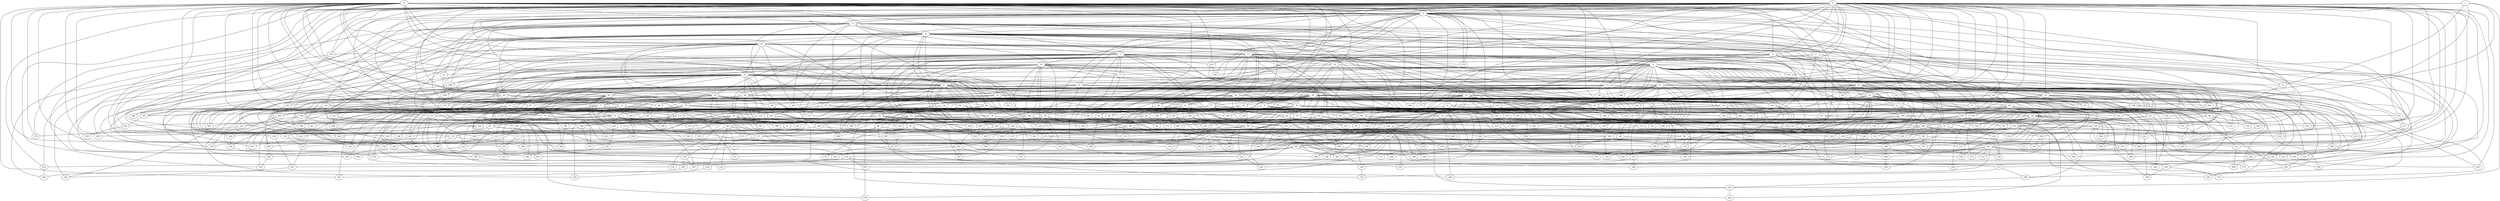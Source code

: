 strict graph "barabasi_albert_graph(400,3)" {
0;
1;
2;
3;
4;
5;
6;
7;
8;
9;
10;
11;
12;
13;
14;
15;
16;
17;
18;
19;
20;
21;
22;
23;
24;
25;
26;
27;
28;
29;
30;
31;
32;
33;
34;
35;
36;
37;
38;
39;
40;
41;
42;
43;
44;
45;
46;
47;
48;
49;
50;
51;
52;
53;
54;
55;
56;
57;
58;
59;
60;
61;
62;
63;
64;
65;
66;
67;
68;
69;
70;
71;
72;
73;
74;
75;
76;
77;
78;
79;
80;
81;
82;
83;
84;
85;
86;
87;
88;
89;
90;
91;
92;
93;
94;
95;
96;
97;
98;
99;
100;
101;
102;
103;
104;
105;
106;
107;
108;
109;
110;
111;
112;
113;
114;
115;
116;
117;
118;
119;
120;
121;
122;
123;
124;
125;
126;
127;
128;
129;
130;
131;
132;
133;
134;
135;
136;
137;
138;
139;
140;
141;
142;
143;
144;
145;
146;
147;
148;
149;
150;
151;
152;
153;
154;
155;
156;
157;
158;
159;
160;
161;
162;
163;
164;
165;
166;
167;
168;
169;
170;
171;
172;
173;
174;
175;
176;
177;
178;
179;
180;
181;
182;
183;
184;
185;
186;
187;
188;
189;
190;
191;
192;
193;
194;
195;
196;
197;
198;
199;
200;
201;
202;
203;
204;
205;
206;
207;
208;
209;
210;
211;
212;
213;
214;
215;
216;
217;
218;
219;
220;
221;
222;
223;
224;
225;
226;
227;
228;
229;
230;
231;
232;
233;
234;
235;
236;
237;
238;
239;
240;
241;
242;
243;
244;
245;
246;
247;
248;
249;
250;
251;
252;
253;
254;
255;
256;
257;
258;
259;
260;
261;
262;
263;
264;
265;
266;
267;
268;
269;
270;
271;
272;
273;
274;
275;
276;
277;
278;
279;
280;
281;
282;
283;
284;
285;
286;
287;
288;
289;
290;
291;
292;
293;
294;
295;
296;
297;
298;
299;
300;
301;
302;
303;
304;
305;
306;
307;
308;
309;
310;
311;
312;
313;
314;
315;
316;
317;
318;
319;
320;
321;
322;
323;
324;
325;
326;
327;
328;
329;
330;
331;
332;
333;
334;
335;
336;
337;
338;
339;
340;
341;
342;
343;
344;
345;
346;
347;
348;
349;
350;
351;
352;
353;
354;
355;
356;
357;
358;
359;
360;
361;
362;
363;
364;
365;
366;
367;
368;
369;
370;
371;
372;
373;
374;
375;
376;
377;
378;
379;
380;
381;
382;
383;
384;
385;
386;
387;
388;
389;
390;
391;
392;
393;
394;
395;
396;
397;
398;
399;
0 -- 384  [is_available=True, prob="0.576228168942"];
0 -- 129  [is_available=True, prob="0.614762823074"];
0 -- 3  [is_available=True, prob="1.0"];
0 -- 4  [is_available=True, prob="0.718012883688"];
0 -- 5  [is_available=True, prob="0.725702744236"];
0 -- 6  [is_available=True, prob="0.904438444992"];
0 -- 7  [is_available=True, prob="0.635763539893"];
0 -- 8  [is_available=True, prob="0.0629928381327"];
0 -- 10  [is_available=True, prob="1.0"];
0 -- 279  [is_available=True, prob="0.530615639788"];
0 -- 14  [is_available=True, prob="0.654931375517"];
0 -- 173  [is_available=True, prob="0.819695652996"];
0 -- 18  [is_available=True, prob="0.467040294141"];
0 -- 147  [is_available=True, prob="1.0"];
0 -- 20  [is_available=True, prob="1.0"];
0 -- 21  [is_available=True, prob="0.811321623969"];
0 -- 278  [is_available=True, prob="0.487129993269"];
0 -- 151  [is_available=True, prob="0.426137225817"];
0 -- 29  [is_available=True, prob="0.465909214116"];
0 -- 32  [is_available=True, prob="0.492912919362"];
0 -- 161  [is_available=True, prob="0.441022332929"];
0 -- 390  [is_available=True, prob="1.0"];
0 -- 44  [is_available=True, prob="1.0"];
0 -- 45  [is_available=True, prob="0.089757742712"];
0 -- 177  [is_available=True, prob="0.807441595548"];
0 -- 306  [is_available=True, prob="0.877375786211"];
0 -- 179  [is_available=True, prob="0.679987476178"];
0 -- 59  [is_available=True, prob="0.994692571277"];
0 -- 61  [is_available=True, prob="0.132409480847"];
0 -- 192  [is_available=True, prob="0.134250016404"];
0 -- 67  [is_available=True, prob="1.0"];
0 -- 74  [is_available=True, prob="0.535062182261"];
0 -- 75  [is_available=True, prob="1.0"];
0 -- 77  [is_available=True, prob="1.0"];
0 -- 270  [is_available=True, prob="1.0"];
0 -- 203  [is_available=True, prob="1.0"];
0 -- 395  [is_available=True, prob="0.975676111957"];
0 -- 222  [is_available=True, prob="0.138135248456"];
0 -- 99  [is_available=True, prob="1.0"];
0 -- 102  [is_available=True, prob="0.266713933288"];
0 -- 363  [is_available=True, prob="0.0619287484939"];
0 -- 237  [is_available=True, prob="0.579582797932"];
0 -- 382  [is_available=True, prob="0.246940517765"];
0 -- 246  [is_available=True, prob="0.294855283158"];
0 -- 126  [is_available=True, prob="0.746647724567"];
1 -- 3  [is_available=True, prob="0.199957849678"];
1 -- 71  [is_available=True, prob="0.0764096510756"];
1 -- 73  [is_available=True, prob="0.412812047691"];
1 -- 172  [is_available=True, prob="0.804549914065"];
1 -- 108  [is_available=True, prob="0.802203780364"];
1 -- 259  [is_available=True, prob="0.0914052506613"];
2 -- 3  [is_available=True, prob="1.0"];
2 -- 4  [is_available=True, prob="0.361863674959"];
2 -- 5  [is_available=True, prob="0.287689694764"];
2 -- 6  [is_available=True, prob="0.662640204687"];
2 -- 8  [is_available=True, prob="0.216144916279"];
2 -- 9  [is_available=True, prob="0.17404050559"];
2 -- 10  [is_available=True, prob="0.237042738293"];
2 -- 279  [is_available=True, prob="0.993394040373"];
2 -- 12  [is_available=True, prob="0.468192904754"];
2 -- 15  [is_available=True, prob="0.387693119394"];
2 -- 274  [is_available=True, prob="0.142345092708"];
2 -- 22  [is_available=True, prob="0.738702498528"];
2 -- 23  [is_available=True, prob="1.0"];
2 -- 152  [is_available=True, prob="0.586980737053"];
2 -- 286  [is_available=True, prob="0.0413731628611"];
2 -- 31  [is_available=True, prob="1.0"];
2 -- 133  [is_available=True, prob="0.3700229747"];
2 -- 33  [is_available=True, prob="0.481011457675"];
2 -- 165  [is_available=True, prob="1.0"];
2 -- 294  [is_available=True, prob="0.831106652033"];
2 -- 167  [is_available=True, prob="0.27025735512"];
2 -- 297  [is_available=True, prob="0.11137467848"];
2 -- 199  [is_available=True, prob="1.0"];
2 -- 44  [is_available=True, prob="0.633629860005"];
2 -- 136  [is_available=True, prob="1.0"];
2 -- 51  [is_available=True, prob="0.909389385536"];
2 -- 55  [is_available=True, prob="0.313084072554"];
2 -- 58  [is_available=True, prob="0.624492660399"];
2 -- 316  [is_available=True, prob="1.0"];
2 -- 318  [is_available=True, prob="0.855525236427"];
2 -- 63  [is_available=True, prob="0.248892629222"];
2 -- 64  [is_available=True, prob="0.749447613749"];
2 -- 193  [is_available=True, prob="1.0"];
2 -- 67  [is_available=True, prob="1.0"];
2 -- 324  [is_available=True, prob="0.855016362938"];
2 -- 71  [is_available=True, prob="0.761416416392"];
2 -- 202  [is_available=True, prob="1.0"];
2 -- 337  [is_available=True, prob="1.0"];
2 -- 87  [is_available=True, prob="0.325800839256"];
2 -- 219  [is_available=True, prob="0.136087359153"];
2 -- 93  [is_available=True, prob="1.0"];
2 -- 222  [is_available=True, prob="0.854440799313"];
2 -- 229  [is_available=True, prob="1.0"];
2 -- 358  [is_available=True, prob="1.0"];
2 -- 360  [is_available=True, prob="0.124174367216"];
2 -- 368  [is_available=True, prob="0.349419758033"];
2 -- 118  [is_available=True, prob="0.333864134416"];
2 -- 376  [is_available=True, prob="0.211151779115"];
2 -- 191  [is_available=True, prob="0.465447103686"];
2 -- 252  [is_available=True, prob="1.0"];
2 -- 383  [is_available=True, prob="0.185889257246"];
3 -- 131  [is_available=True, prob="0.275988365135"];
3 -- 4  [is_available=True, prob="0.523937609639"];
3 -- 5  [is_available=True, prob="0.521536871883"];
3 -- 7  [is_available=True, prob="0.689524529229"];
3 -- 9  [is_available=True, prob="0.387547746651"];
3 -- 11  [is_available=True, prob="1.0"];
3 -- 13  [is_available=True, prob="1.0"];
3 -- 270  [is_available=True, prob="0.643090928248"];
3 -- 273  [is_available=True, prob="0.801738930433"];
3 -- 23  [is_available=True, prob="0.0495783862904"];
3 -- 152  [is_available=True, prob="1.0"];
3 -- 27  [is_available=True, prob="0.158980613851"];
3 -- 32  [is_available=True, prob="0.207240037033"];
3 -- 283  [is_available=True, prob="0.487343137978"];
3 -- 173  [is_available=True, prob="0.884974770061"];
3 -- 393  [is_available=True, prob="0.583799737606"];
3 -- 62  [is_available=True, prob="1.0"];
3 -- 64  [is_available=True, prob="0.234293808843"];
3 -- 321  [is_available=True, prob="0.236735636369"];
3 -- 139  [is_available=True, prob="1.0"];
3 -- 74  [is_available=True, prob="0.74663775262"];
3 -- 398  [is_available=True, prob="0.45916298175"];
3 -- 221  [is_available=True, prob="0.140732326051"];
3 -- 354  [is_available=True, prob="1.0"];
3 -- 253  [is_available=True, prob="1.0"];
4 -- 388  [is_available=True, prob="1.0"];
4 -- 6  [is_available=True, prob="0.566177341478"];
4 -- 7  [is_available=True, prob="0.579010949596"];
4 -- 8  [is_available=True, prob="0.724722078613"];
4 -- 265  [is_available=True, prob="0.0219387434884"];
4 -- 130  [is_available=True, prob="0.583786250676"];
4 -- 16  [is_available=True, prob="0.368082031196"];
4 -- 19  [is_available=True, prob="0.664794866967"];
4 -- 24  [is_available=True, prob="0.447652834206"];
4 -- 51  [is_available=True, prob="0.0186428759015"];
4 -- 184  [is_available=True, prob="0.189769802603"];
4 -- 59  [is_available=True, prob="1.0"];
4 -- 325  [is_available=True, prob="1.0"];
4 -- 206  [is_available=True, prob="0.523582398952"];
4 -- 56  [is_available=True, prob="1.0"];
4 -- 350  [is_available=True, prob="0.863128861727"];
4 -- 96  [is_available=True, prob="0.9270926892"];
4 -- 105  [is_available=True, prob="1.0"];
4 -- 109  [is_available=True, prob="0.750699618758"];
4 -- 367  [is_available=True, prob="0.923892142815"];
4 -- 375  [is_available=True, prob="0.696917565375"];
4 -- 120  [is_available=True, prob="1.0"];
4 -- 255  [is_available=True, prob="0.879813875966"];
5 -- 384  [is_available=True, prob="0.507512172365"];
5 -- 357  [is_available=True, prob="0.933219604843"];
5 -- 230  [is_available=True, prob="0.616706239669"];
5 -- 72  [is_available=True, prob="0.791792073268"];
5 -- 41  [is_available=True, prob="1.0"];
5 -- 299  [is_available=True, prob="1.0"];
5 -- 13  [is_available=True, prob="1.0"];
5 -- 150  [is_available=True, prob="0.400683476724"];
5 -- 297  [is_available=True, prob="1.0"];
5 -- 26  [is_available=True, prob="0.286586872141"];
5 -- 122  [is_available=True, prob="0.186544578714"];
5 -- 319  [is_available=True, prob="0.173350783245"];
6 -- 232  [is_available=True, prob="0.200729951892"];
6 -- 12  [is_available=True, prob="0.423295592029"];
6 -- 13  [is_available=True, prob="1.0"];
6 -- 313  [is_available=True, prob="0.203246766898"];
7 -- 130  [is_available=True, prob="0.792196907052"];
7 -- 389  [is_available=True, prob="0.511809593871"];
7 -- 137  [is_available=True, prob="0.685581464382"];
7 -- 14  [is_available=True, prob="1.0"];
7 -- 17  [is_available=True, prob="1.0"];
7 -- 18  [is_available=True, prob="0.33031918441"];
7 -- 22  [is_available=True, prob="1.0"];
7 -- 260  [is_available=True, prob="0.279411693782"];
7 -- 28  [is_available=True, prob="0.867082999142"];
7 -- 157  [is_available=True, prob="1.0"];
7 -- 165  [is_available=True, prob="0.180106438931"];
7 -- 39  [is_available=True, prob="0.0560260544449"];
7 -- 178  [is_available=True, prob="0.00439621388403"];
7 -- 50  [is_available=True, prob="0.10625915248"];
7 -- 181  [is_available=True, prob="0.635124161894"];
7 -- 187  [is_available=True, prob="1.0"];
7 -- 193  [is_available=True, prob="1.0"];
7 -- 337  [is_available=True, prob="0.0993331458448"];
7 -- 212  [is_available=True, prob="0.61885138241"];
7 -- 215  [is_available=True, prob="0.172413783914"];
7 -- 222  [is_available=True, prob="0.0413665090791"];
7 -- 243  [is_available=True, prob="1.0"];
7 -- 340  [is_available=True, prob="0.633173378212"];
8 -- 9  [is_available=True, prob="0.590529029413"];
8 -- 10  [is_available=True, prob="1.0"];
8 -- 11  [is_available=True, prob="1.0"];
8 -- 386  [is_available=True, prob="0.105645326179"];
8 -- 15  [is_available=True, prob="1.0"];
8 -- 145  [is_available=True, prob="1.0"];
8 -- 25  [is_available=True, prob="1.0"];
8 -- 33  [is_available=True, prob="0.498544324077"];
8 -- 38  [is_available=True, prob="0.584619620859"];
8 -- 170  [is_available=True, prob="0.497686119141"];
8 -- 45  [is_available=True, prob="0.484762648258"];
8 -- 46  [is_available=True, prob="1.0"];
8 -- 309  [is_available=True, prob="0.67293901644"];
8 -- 182  [is_available=True, prob="0.634654457184"];
8 -- 63  [is_available=True, prob="1.0"];
8 -- 395  [is_available=True, prob="0.113509838185"];
8 -- 73  [is_available=True, prob="0.205079795311"];
8 -- 78  [is_available=True, prob="0.93790796244"];
8 -- 208  [is_available=True, prob="0.308875557418"];
8 -- 350  [is_available=True, prob="1.0"];
8 -- 226  [is_available=True, prob="1.0"];
8 -- 104  [is_available=True, prob="0.618515528818"];
8 -- 234  [is_available=True, prob="0.0330091423109"];
8 -- 110  [is_available=True, prob="0.0793596843344"];
8 -- 116  [is_available=True, prob="0.640191929617"];
8 -- 373  [is_available=True, prob="0.829377225235"];
8 -- 191  [is_available=True, prob="0.0748841018143"];
8 -- 126  [is_available=True, prob="0.79583615767"];
9 -- 12  [is_available=True, prob="0.57942312339"];
9 -- 141  [is_available=True, prob="0.711972996522"];
9 -- 15  [is_available=True, prob="0.812912687555"];
9 -- 16  [is_available=True, prob="0.10768574027"];
9 -- 19  [is_available=True, prob="1.0"];
9 -- 269  [is_available=True, prob="0.121511667887"];
9 -- 25  [is_available=True, prob="0.807051921745"];
9 -- 26  [is_available=True, prob="0.0160393504573"];
9 -- 156  [is_available=True, prob="1.0"];
9 -- 161  [is_available=True, prob="0.606671151255"];
9 -- 34  [is_available=True, prob="0.607604823657"];
9 -- 35  [is_available=True, prob="1.0"];
9 -- 38  [is_available=True, prob="1.0"];
9 -- 169  [is_available=True, prob="0.660694241179"];
9 -- 48  [is_available=True, prob="1.0"];
9 -- 49  [is_available=True, prob="0.977358961358"];
9 -- 193  [is_available=True, prob="0.604082941614"];
9 -- 323  [is_available=True, prob="0.75528931258"];
9 -- 197  [is_available=True, prob="1.0"];
9 -- 200  [is_available=True, prob="0.294265284953"];
9 -- 331  [is_available=True, prob="0.901830956094"];
9 -- 77  [is_available=True, prob="0.483760971993"];
9 -- 205  [is_available=True, prob="0.906875331782"];
9 -- 284  [is_available=True, prob="0.50543817743"];
9 -- 220  [is_available=True, prob="0.728995497576"];
9 -- 93  [is_available=True, prob="0.913253782189"];
9 -- 100  [is_available=True, prob="0.885307213208"];
9 -- 235  [is_available=True, prob="0.069172270064"];
9 -- 111  [is_available=True, prob="0.423083265719"];
9 -- 240  [is_available=True, prob="0.590233052376"];
9 -- 242  [is_available=True, prob="0.886033513926"];
9 -- 115  [is_available=True, prob="0.948313218614"];
9 -- 247  [is_available=True, prob="0.271777277467"];
9 -- 264  [is_available=True, prob="0.854613484496"];
9 -- 383  [is_available=True, prob="0.414421630613"];
10 -- 195  [is_available=True, prob="0.812645433803"];
10 -- 388  [is_available=True, prob="1.0"];
10 -- 310  [is_available=True, prob="0.79118939506"];
10 -- 166  [is_available=True, prob="0.606641402499"];
10 -- 178  [is_available=True, prob="0.23539808108"];
10 -- 11  [is_available=True, prob="0.904640246437"];
10 -- 50  [is_available=True, prob="0.183642861705"];
10 -- 46  [is_available=True, prob="0.266303252742"];
10 -- 79  [is_available=True, prob="1.0"];
10 -- 18  [is_available=True, prob="1.0"];
10 -- 19  [is_available=True, prob="0.0156078173753"];
10 -- 53  [is_available=True, prob="0.945318440125"];
10 -- 118  [is_available=True, prob="0.644672029786"];
10 -- 152  [is_available=True, prob="1.0"];
10 -- 367  [is_available=True, prob="0.0802387480539"];
11 -- 140  [is_available=True, prob="0.773415915594"];
11 -- 397  [is_available=True, prob="1.0"];
11 -- 270  [is_available=True, prob="1.0"];
11 -- 149  [is_available=True, prob="1.0"];
11 -- 27  [is_available=True, prob="0.988576216508"];
11 -- 160  [is_available=True, prob="0.0219575117404"];
11 -- 296  [is_available=True, prob="0.469293860068"];
11 -- 42  [is_available=True, prob="1.0"];
11 -- 47  [is_available=True, prob="0.507567002328"];
11 -- 48  [is_available=True, prob="0.164879423314"];
11 -- 177  [is_available=True, prob="0.527723559944"];
11 -- 182  [is_available=True, prob="0.0227895145504"];
11 -- 57  [is_available=True, prob="0.837333560551"];
11 -- 196  [is_available=True, prob="0.186931180783"];
11 -- 70  [is_available=True, prob="0.705559926428"];
11 -- 206  [is_available=True, prob="0.415906711419"];
11 -- 208  [is_available=True, prob="0.851513485255"];
11 -- 84  [is_available=True, prob="0.469810335815"];
11 -- 14  [is_available=True, prob="0.779745591224"];
11 -- 107  [is_available=True, prob="0.78869343693"];
12 -- 65  [is_available=True, prob="0.195799149442"];
12 -- 163  [is_available=True, prob="0.124190048882"];
12 -- 167  [is_available=True, prob="0.711356570966"];
12 -- 42  [is_available=True, prob="0.191080592727"];
12 -- 108  [is_available=True, prob="0.882772315241"];
12 -- 66  [is_available=True, prob="1.0"];
12 -- 120  [is_available=True, prob="0.16631351558"];
12 -- 236  [is_available=True, prob="0.341546206082"];
12 -- 342  [is_available=True, prob="0.479967040409"];
12 -- 41  [is_available=True, prob="1.0"];
12 -- 56  [is_available=True, prob="1.0"];
12 -- 153  [is_available=True, prob="0.21182693704"];
12 -- 28  [is_available=True, prob="0.714729077905"];
12 -- 29  [is_available=True, prob="0.195682874822"];
13 -- 32  [is_available=True, prob="0.559584577662"];
13 -- 194  [is_available=True, prob="0.208077188762"];
13 -- 39  [is_available=True, prob="0.0496967339498"];
13 -- 264  [is_available=True, prob="0.698283866445"];
13 -- 391  [is_available=True, prob="0.385312161418"];
13 -- 140  [is_available=True, prob="0.571088421172"];
13 -- 269  [is_available=True, prob="0.141921273428"];
13 -- 110  [is_available=True, prob="0.912286691731"];
13 -- 272  [is_available=True, prob="0.662866422414"];
13 -- 17  [is_available=True, prob="1.0"];
13 -- 371  [is_available=True, prob="0.649436607053"];
13 -- 20  [is_available=True, prob="0.492228984787"];
13 -- 86  [is_available=True, prob="0.104050333582"];
13 -- 23  [is_available=True, prob="0.319138872699"];
13 -- 52  [is_available=True, prob="0.458320619341"];
13 -- 281  [is_available=True, prob="0.479982695473"];
13 -- 349  [is_available=True, prob="0.249993108163"];
14 -- 37  [is_available=True, prob="0.464684380856"];
14 -- 136  [is_available=True, prob="1.0"];
14 -- 16  [is_available=True, prob="1.0"];
14 -- 17  [is_available=True, prob="1.0"];
14 -- 135  [is_available=True, prob="0.742726754788"];
14 -- 30  [is_available=True, prob="1.0"];
15 -- 256  [is_available=True, prob="1.0"];
15 -- 384  [is_available=True, prob="0.342912344988"];
15 -- 396  [is_available=True, prob="0.554806628573"];
15 -- 130  [is_available=True, prob="0.946114854668"];
15 -- 22  [is_available=True, prob="1.0"];
15 -- 34  [is_available=True, prob="0.160030764822"];
15 -- 167  [is_available=True, prob="0.582520879697"];
15 -- 40  [is_available=True, prob="0.491219112082"];
15 -- 41  [is_available=True, prob="0.145870139711"];
15 -- 43  [is_available=True, prob="1.0"];
15 -- 176  [is_available=True, prob="0.256364017256"];
15 -- 54  [is_available=True, prob="1.0"];
15 -- 66  [is_available=True, prob="1.0"];
15 -- 73  [is_available=True, prob="1.0"];
15 -- 89  [is_available=True, prob="0.941766719135"];
15 -- 90  [is_available=True, prob="0.126120214392"];
15 -- 102  [is_available=True, prob="0.652535554572"];
15 -- 361  [is_available=True, prob="0.811847971671"];
15 -- 106  [is_available=True, prob="0.504018416323"];
15 -- 251  [is_available=True, prob="1.0"];
15 -- 252  [is_available=True, prob="0.0104739833888"];
16 -- 390  [is_available=True, prob="0.608682917078"];
16 -- 267  [is_available=True, prob="0.0910830746719"];
16 -- 24  [is_available=True, prob="0.512775350452"];
16 -- 154  [is_available=True, prob="0.0723041914971"];
16 -- 284  [is_available=True, prob="0.186026128033"];
16 -- 29  [is_available=True, prob="0.600318769469"];
16 -- 163  [is_available=True, prob="0.613154465062"];
16 -- 293  [is_available=True, prob="0.766471249443"];
16 -- 40  [is_available=True, prob="0.329639814275"];
16 -- 173  [is_available=True, prob="1.0"];
16 -- 311  [is_available=True, prob="0.0846295075785"];
16 -- 60  [is_available=True, prob="0.440704334535"];
16 -- 320  [is_available=True, prob="0.620497736769"];
16 -- 198  [is_available=True, prob="0.0275258699004"];
16 -- 333  [is_available=True, prob="0.161469563529"];
16 -- 80  [is_available=True, prob="1.0"];
16 -- 88  [is_available=True, prob="0.407073041454"];
16 -- 345  [is_available=True, prob="0.839099420768"];
16 -- 218  [is_available=True, prob="0.203508489949"];
16 -- 221  [is_available=True, prob="0.883941123093"];
16 -- 360  [is_available=True, prob="0.59043170398"];
16 -- 233  [is_available=True, prob="0.871670596555"];
16 -- 122  [is_available=True, prob="0.892326918418"];
16 -- 123  [is_available=True, prob="0.161001043459"];
16 -- 382  [is_available=True, prob="1.0"];
17 -- 230  [is_available=True, prob="0.08918160256"];
17 -- 295  [is_available=True, prob="0.930606401841"];
17 -- 21  [is_available=True, prob="0.267365653991"];
18 -- 261  [is_available=True, prob="0.355775734058"];
18 -- 35  [is_available=True, prob="0.436128383866"];
18 -- 68  [is_available=True, prob="0.180837566556"];
18 -- 133  [is_available=True, prob="0.447060582363"];
18 -- 103  [is_available=True, prob="0.0497478254141"];
18 -- 46  [is_available=True, prob="0.596664589242"];
18 -- 47  [is_available=True, prob="1.0"];
18 -- 216  [is_available=True, prob="0.0216449902916"];
18 -- 83  [is_available=True, prob="1.0"];
18 -- 334  [is_available=True, prob="0.749476435665"];
18 -- 171  [is_available=True, prob="0.63986818078"];
18 -- 280  [is_available=True, prob="0.880545146366"];
18 -- 56  [is_available=True, prob="0.540404259407"];
18 -- 89  [is_available=True, prob="0.701058156888"];
18 -- 267  [is_available=True, prob="0.348087620252"];
18 -- 231  [is_available=True, prob="1.0"];
19 -- 263  [is_available=True, prob="0.597031466846"];
19 -- 145  [is_available=True, prob="0.0215242801775"];
19 -- 20  [is_available=True, prob="1.0"];
19 -- 21  [is_available=True, prob="0.674469098822"];
19 -- 132  [is_available=True, prob="0.0584994787908"];
19 -- 27  [is_available=True, prob="0.34261162637"];
19 -- 28  [is_available=True, prob="0.685994188586"];
19 -- 157  [is_available=True, prob="0.223220388416"];
19 -- 293  [is_available=True, prob="0.842145838165"];
19 -- 43  [is_available=True, prob="1.0"];
19 -- 44  [is_available=True, prob="0.468107285973"];
19 -- 301  [is_available=True, prob="0.425905389461"];
19 -- 364  [is_available=True, prob="0.346998617766"];
19 -- 324  [is_available=True, prob="1.0"];
19 -- 71  [is_available=True, prob="1.0"];
19 -- 76  [is_available=True, prob="0.68786205324"];
19 -- 206  [is_available=True, prob="0.571213296307"];
19 -- 87  [is_available=True, prob="0.497278298075"];
19 -- 355  [is_available=True, prob="0.689597356173"];
19 -- 391  [is_available=True, prob="0.985628304005"];
19 -- 103  [is_available=True, prob="1.0"];
19 -- 236  [is_available=True, prob="0.231223589644"];
19 -- 239  [is_available=True, prob="0.657549018977"];
19 -- 241  [is_available=True, prob="0.146381826172"];
19 -- 277  [is_available=True, prob="0.373964931299"];
20 -- 33  [is_available=True, prob="0.315482645536"];
20 -- 205  [is_available=True, prob="1.0"];
20 -- 75  [is_available=True, prob="1.0"];
20 -- 125  [is_available=True, prob="0.955117545042"];
20 -- 141  [is_available=True, prob="0.0295789318686"];
20 -- 392  [is_available=True, prob="0.91550879203"];
20 -- 82  [is_available=True, prob="0.79017605247"];
20 -- 55  [is_available=True, prob="0.867384396247"];
20 -- 155  [is_available=True, prob="1.0"];
20 -- 156  [is_available=True, prob="0.82997710966"];
20 -- 93  [is_available=True, prob="0.737815754828"];
20 -- 127  [is_available=True, prob="0.0385394262213"];
21 -- 133  [is_available=True, prob="0.143993582686"];
21 -- 263  [is_available=True, prob="0.60507857971"];
21 -- 139  [is_available=True, prob="1.0"];
21 -- 272  [is_available=True, prob="0.295104609486"];
21 -- 25  [is_available=True, prob="0.181751370322"];
21 -- 26  [is_available=True, prob="0.213606363037"];
21 -- 30  [is_available=True, prob="0.50772537713"];
21 -- 287  [is_available=True, prob="0.913774621263"];
21 -- 34  [is_available=True, prob="0.69153144103"];
21 -- 36  [is_available=True, prob="1.0"];
21 -- 37  [is_available=True, prob="0.308954419551"];
21 -- 38  [is_available=True, prob="0.297568985603"];
21 -- 301  [is_available=True, prob="0.683914081744"];
21 -- 302  [is_available=True, prob="1.0"];
21 -- 303  [is_available=True, prob="1.0"];
21 -- 290  [is_available=True, prob="1.0"];
21 -- 185  [is_available=True, prob="0.783108277694"];
21 -- 186  [is_available=True, prob="0.232767203091"];
21 -- 60  [is_available=True, prob="1.0"];
21 -- 63  [is_available=True, prob="1.0"];
21 -- 64  [is_available=True, prob="0.0921967234438"];
21 -- 326  [is_available=True, prob="0.908201116112"];
21 -- 332  [is_available=True, prob="0.99666183173"];
21 -- 77  [is_available=True, prob="0.358052239848"];
21 -- 208  [is_available=True, prob="0.252498143209"];
21 -- 209  [is_available=True, prob="0.671453722368"];
21 -- 82  [is_available=True, prob="1.0"];
21 -- 343  [is_available=True, prob="0.245108698497"];
21 -- 359  [is_available=True, prob="0.576730971177"];
21 -- 361  [is_available=True, prob="0.837788036716"];
21 -- 365  [is_available=True, prob="0.15984851336"];
21 -- 251  [is_available=True, prob="0.904829074287"];
22 -- 298  [is_available=True, prob="0.0518656439656"];
22 -- 108  [is_available=True, prob="0.529030895619"];
22 -- 147  [is_available=True, prob="0.00516435166707"];
22 -- 303  [is_available=True, prob="0.57257928373"];
22 -- 61  [is_available=True, prob="0.665797275888"];
22 -- 158  [is_available=True, prob="1.0"];
23 -- 225  [is_available=True, prob="0.641991430318"];
23 -- 101  [is_available=True, prob="0.46297707552"];
23 -- 327  [is_available=True, prob="0.0224645145087"];
23 -- 297  [is_available=True, prob="0.116284576403"];
23 -- 258  [is_available=True, prob="0.939086586316"];
23 -- 81  [is_available=True, prob="0.153126144227"];
23 -- 244  [is_available=True, prob="0.70749320316"];
23 -- 373  [is_available=True, prob="0.290406931575"];
23 -- 24  [is_available=True, prob="0.944131665871"];
23 -- 121  [is_available=True, prob="1.0"];
23 -- 90  [is_available=True, prob="1.0"];
23 -- 92  [is_available=True, prob="0.161244619898"];
23 -- 94  [is_available=True, prob="1.0"];
23 -- 31  [is_available=True, prob="1.0"];
24 -- 137  [is_available=True, prob="1.0"];
24 -- 83  [is_available=True, prob="1.0"];
24 -- 381  [is_available=True, prob="0.792585436992"];
25 -- 258  [is_available=True, prob="1.0"];
25 -- 389  [is_available=True, prob="0.401181222572"];
25 -- 295  [is_available=True, prob="0.820683004269"];
25 -- 394  [is_available=True, prob="0.923648391888"];
25 -- 391  [is_available=True, prob="1.0"];
25 -- 302  [is_available=True, prob="0.417094668543"];
25 -- 112  [is_available=True, prob="0.0423190187495"];
25 -- 59  [is_available=True, prob="0.243942873858"];
25 -- 30  [is_available=True, prob="0.047163999039"];
26 -- 204  [is_available=True, prob="1.0"];
26 -- 179  [is_available=True, prob="0.37031137338"];
26 -- 377  [is_available=True, prob="1.0"];
27 -- 229  [is_available=True, prob="1.0"];
27 -- 79  [is_available=True, prob="0.132242185072"];
27 -- 113  [is_available=True, prob="0.970528828988"];
27 -- 235  [is_available=True, prob="0.415277190011"];
27 -- 215  [is_available=True, prob="0.901581758176"];
27 -- 88  [is_available=True, prob="1.0"];
27 -- 378  [is_available=True, prob="1.0"];
27 -- 223  [is_available=True, prob="1.0"];
27 -- 31  [is_available=True, prob="0.0419077704307"];
28 -- 176  [is_available=True, prob="0.569896177991"];
28 -- 35  [is_available=True, prob="1.0"];
28 -- 74  [is_available=True, prob="1.0"];
28 -- 135  [is_available=True, prob="1.0"];
28 -- 144  [is_available=True, prob="0.794008616513"];
28 -- 213  [is_available=True, prob="0.0798150833972"];
28 -- 231  [is_available=True, prob="0.047010490545"];
28 -- 95  [is_available=True, prob="0.959053638352"];
29 -- 139  [is_available=True, prob="0.981922984092"];
29 -- 69  [is_available=True, prob="0.478902671448"];
30 -- 112  [is_available=True, prob="1.0"];
30 -- 98  [is_available=True, prob="0.634250338645"];
30 -- 164  [is_available=True, prob="1.0"];
30 -- 36  [is_available=True, prob="0.07376455244"];
30 -- 309  [is_available=True, prob="0.513562452881"];
30 -- 70  [is_available=True, prob="0.934859732782"];
30 -- 142  [is_available=True, prob="1.0"];
30 -- 296  [is_available=True, prob="1.0"];
30 -- 75  [is_available=True, prob="1.0"];
30 -- 205  [is_available=True, prob="0.569075356966"];
30 -- 48  [is_available=True, prob="1.0"];
30 -- 305  [is_available=True, prob="1.0"];
30 -- 146  [is_available=True, prob="0.299669604803"];
30 -- 259  [is_available=True, prob="1.0"];
30 -- 54  [is_available=True, prob="0.365425603424"];
30 -- 240  [is_available=True, prob="0.14494146448"];
30 -- 191  [is_available=True, prob="0.0338501195552"];
31 -- 136  [is_available=True, prob="1.0"];
31 -- 143  [is_available=True, prob="1.0"];
31 -- 291  [is_available=True, prob="0.808359429131"];
31 -- 292  [is_available=True, prob="0.999007247763"];
31 -- 40  [is_available=True, prob="0.47077937522"];
31 -- 47  [is_available=True, prob="0.0504480442938"];
31 -- 51  [is_available=True, prob="0.876717533634"];
31 -- 52  [is_available=True, prob="0.640525779868"];
31 -- 53  [is_available=True, prob="1.0"];
31 -- 183  [is_available=True, prob="0.004254987072"];
31 -- 187  [is_available=True, prob="0.0854303608834"];
31 -- 316  [is_available=True, prob="1.0"];
31 -- 190  [is_available=True, prob="1.0"];
31 -- 195  [is_available=True, prob="0.0988539523535"];
31 -- 68  [is_available=True, prob="1.0"];
31 -- 201  [is_available=True, prob="0.0574872712475"];
31 -- 330  [is_available=True, prob="1.0"];
31 -- 85  [is_available=True, prob="1.0"];
31 -- 345  [is_available=True, prob="0.105334273632"];
31 -- 368  [is_available=True, prob="0.342598839371"];
31 -- 168  [is_available=True, prob="0.568501365828"];
31 -- 372  [is_available=True, prob="1.0"];
31 -- 62  [is_available=True, prob="0.624149836923"];
31 -- 247  [is_available=True, prob="1.0"];
32 -- 72  [is_available=True, prob="0.935769057075"];
33 -- 318  [is_available=True, prob="0.0769436192043"];
33 -- 102  [is_available=True, prob="0.382285096739"];
33 -- 174  [is_available=True, prob="0.148042254696"];
33 -- 207  [is_available=True, prob="0.0399975154746"];
33 -- 336  [is_available=True, prob="0.546095754209"];
33 -- 115  [is_available=True, prob="1.0"];
33 -- 85  [is_available=True, prob="0.235160219868"];
33 -- 180  [is_available=True, prob="0.386916809294"];
33 -- 62  [is_available=True, prob="0.0349520703703"];
33 -- 127  [is_available=True, prob="0.152753267763"];
34 -- 131  [is_available=True, prob="0.365158301514"];
34 -- 268  [is_available=True, prob="0.498593002827"];
34 -- 269  [is_available=True, prob="0.4553310907"];
34 -- 387  [is_available=True, prob="0.334282731488"];
34 -- 148  [is_available=True, prob="0.702805049404"];
34 -- 163  [is_available=True, prob="1.0"];
34 -- 36  [is_available=True, prob="1.0"];
34 -- 37  [is_available=True, prob="0.195871833299"];
34 -- 296  [is_available=True, prob="0.437344987546"];
34 -- 45  [is_available=True, prob="0.191055101264"];
34 -- 175  [is_available=True, prob="0.357128351571"];
34 -- 49  [is_available=True, prob="1.0"];
34 -- 52  [is_available=True, prob="0.247422873394"];
34 -- 57  [is_available=True, prob="0.74312569172"];
34 -- 186  [is_available=True, prob="0.883789775774"];
34 -- 223  [is_available=True, prob="0.845480563024"];
34 -- 313  [is_available=True, prob="0.529467082652"];
34 -- 199  [is_available=True, prob="1.0"];
34 -- 204  [is_available=True, prob="0.682225460069"];
34 -- 80  [is_available=True, prob="0.322581086353"];
34 -- 87  [is_available=True, prob="0.802818047642"];
34 -- 217  [is_available=True, prob="0.506941199042"];
34 -- 95  [is_available=True, prob="0.693976233129"];
34 -- 358  [is_available=True, prob="0.206952151353"];
34 -- 103  [is_available=True, prob="0.351672669588"];
34 -- 232  [is_available=True, prob="1.0"];
34 -- 361  [is_available=True, prob="0.758092856345"];
34 -- 363  [is_available=True, prob="0.0925839988277"];
34 -- 370  [is_available=True, prob="0.686615599102"];
34 -- 243  [is_available=True, prob="1.0"];
34 -- 116  [is_available=True, prob="0.233706459375"];
34 -- 374  [is_available=True, prob="0.119780421561"];
35 -- 180  [is_available=True, prob="0.0997891728577"];
35 -- 132  [is_available=True, prob="1.0"];
35 -- 308  [is_available=True, prob="0.245546979406"];
35 -- 141  [is_available=True, prob="0.00921866703481"];
35 -- 302  [is_available=True, prob="1.0"];
35 -- 113  [is_available=True, prob="0.285224210652"];
35 -- 116  [is_available=True, prob="1.0"];
35 -- 148  [is_available=True, prob="0.165599585433"];
36 -- 160  [is_available=True, prob="0.521171451695"];
36 -- 164  [is_available=True, prob="0.0209899968003"];
36 -- 43  [is_available=True, prob="1.0"];
36 -- 211  [is_available=True, prob="1.0"];
36 -- 89  [is_available=True, prob="0.906928858438"];
37 -- 65  [is_available=True, prob="0.904956593832"];
37 -- 196  [is_available=True, prob="0.607642944796"];
37 -- 39  [is_available=True, prob="0.902986985121"];
37 -- 42  [is_available=True, prob="0.833330760204"];
37 -- 171  [is_available=True, prob="0.921826944644"];
37 -- 140  [is_available=True, prob="1.0"];
37 -- 84  [is_available=True, prob="0.925736527895"];
37 -- 151  [is_available=True, prob="0.322417056943"];
37 -- 285  [is_available=True, prob="0.603887923326"];
38 -- 96  [is_available=True, prob="0.878544476455"];
38 -- 128  [is_available=True, prob="0.729416400843"];
38 -- 99  [is_available=True, prob="0.615186155304"];
38 -- 70  [is_available=True, prob="0.488419651622"];
38 -- 291  [is_available=True, prob="0.914949226793"];
38 -- 367  [is_available=True, prob="0.125117615634"];
38 -- 83  [is_available=True, prob="0.622703518284"];
38 -- 55  [is_available=True, prob="0.444784536274"];
38 -- 57  [is_available=True, prob="0.424477422484"];
39 -- 261  [is_available=True, prob="1.0"];
39 -- 72  [is_available=True, prob="0.667614109503"];
39 -- 142  [is_available=True, prob="0.341714377023"];
39 -- 335  [is_available=True, prob="1.0"];
39 -- 392  [is_available=True, prob="1.0"];
39 -- 210  [is_available=True, prob="0.495196199275"];
39 -- 398  [is_available=True, prob="0.605028558137"];
39 -- 399  [is_available=True, prob="0.395595499055"];
39 -- 95  [is_available=True, prob="0.223704535096"];
40 -- 114  [is_available=True, prob="0.589128965705"];
41 -- 288  [is_available=True, prob="1.0"];
41 -- 162  [is_available=True, prob="1.0"];
41 -- 207  [is_available=True, prob="0.208623143296"];
41 -- 81  [is_available=True, prob="0.802643558272"];
41 -- 84  [is_available=True, prob="1.0"];
41 -- 54  [is_available=True, prob="0.378726883201"];
41 -- 58  [is_available=True, prob="1.0"];
41 -- 155  [is_available=True, prob="0.135932170347"];
41 -- 86  [is_available=True, prob="1.0"];
42 -- 264  [is_available=True, prob="0.387368401101"];
42 -- 394  [is_available=True, prob="0.377834388609"];
42 -- 76  [is_available=True, prob="1.0"];
42 -- 142  [is_available=True, prob="0.316217355143"];
42 -- 274  [is_available=True, prob="0.650941498914"];
42 -- 307  [is_available=True, prob="1.0"];
42 -- 85  [is_available=True, prob="0.988393916964"];
42 -- 88  [is_available=True, prob="0.818426026358"];
42 -- 316  [is_available=True, prob="1.0"];
42 -- 255  [is_available=True, prob="1.0"];
43 -- 96  [is_available=True, prob="0.520474443743"];
43 -- 321  [is_available=True, prob="0.222681963061"];
43 -- 66  [is_available=True, prob="0.488056672091"];
43 -- 343  [is_available=True, prob="0.125450140939"];
43 -- 252  [is_available=True, prob="0.947240050506"];
44 -- 241  [is_available=True, prob="0.946464391613"];
44 -- 169  [is_available=True, prob="0.905832864939"];
44 -- 194  [is_available=True, prob="0.13666097842"];
44 -- 49  [is_available=True, prob="0.453394258472"];
44 -- 50  [is_available=True, prob="0.418247353213"];
44 -- 119  [is_available=True, prob="0.414529022028"];
44 -- 217  [is_available=True, prob="0.458043717852"];
45 -- 60  [is_available=True, prob="0.0839808015608"];
46 -- 78  [is_available=True, prob="0.337599300217"];
46 -- 211  [is_available=True, prob="0.0134810417004"];
46 -- 214  [is_available=True, prob="0.528300972999"];
46 -- 343  [is_available=True, prob="0.369550839463"];
46 -- 58  [is_available=True, prob="1.0"];
46 -- 379  [is_available=True, prob="0.397363709971"];
46 -- 159  [is_available=True, prob="0.0602713541685"];
47 -- 68  [is_available=True, prob="0.388191317349"];
49 -- 311  [is_available=True, prob="0.064483458974"];
49 -- 347  [is_available=True, prob="1.0"];
49 -- 100  [is_available=True, prob="0.932628469767"];
49 -- 326  [is_available=True, prob="0.00573318822209"];
49 -- 168  [is_available=True, prob="0.495365490804"];
49 -- 107  [is_available=True, prob="0.343343311208"];
49 -- 113  [is_available=True, prob="0.20604209063"];
49 -- 242  [is_available=True, prob="1.0"];
49 -- 147  [is_available=True, prob="0.541107038301"];
49 -- 329  [is_available=True, prob="0.797931157014"];
49 -- 53  [is_available=True, prob="1.0"];
49 -- 151  [is_available=True, prob="0.149863308335"];
49 -- 260  [is_available=True, prob="0.394791067256"];
49 -- 91  [is_available=True, prob="0.235049764834"];
49 -- 156  [is_available=True, prob="0.831760313045"];
49 -- 61  [is_available=True, prob="0.98720389007"];
49 -- 158  [is_available=True, prob="0.123567655504"];
50 -- 228  [is_available=True, prob="0.381075147698"];
50 -- 348  [is_available=True, prob="0.802846425419"];
50 -- 170  [is_available=True, prob="0.958097158417"];
50 -- 319  [is_available=True, prob="1.0"];
51 -- 67  [is_available=True, prob="1.0"];
51 -- 253  [is_available=True, prob="0.79486776526"];
52 -- 356  [is_available=True, prob="0.464725100195"];
52 -- 98  [is_available=True, prob="0.995934007177"];
52 -- 100  [is_available=True, prob="0.0744998924529"];
53 -- 99  [is_available=True, prob="0.412527798996"];
53 -- 380  [is_available=True, prob="0.16503635399"];
53 -- 238  [is_available=True, prob="0.0122891275231"];
53 -- 110  [is_available=True, prob="0.522610997157"];
53 -- 330  [is_available=True, prob="1.0"];
53 -- 285  [is_available=True, prob="0.142689255009"];
54 -- 65  [is_available=True, prob="1.0"];
54 -- 69  [is_available=True, prob="1.0"];
54 -- 106  [is_available=True, prob="0.935667787134"];
54 -- 304  [is_available=True, prob="0.414267125522"];
54 -- 310  [is_available=True, prob="1.0"];
54 -- 120  [is_available=True, prob="0.958182225999"];
54 -- 251  [is_available=True, prob="0.285042774957"];
54 -- 170  [is_available=True, prob="1.0"];
55 -- 160  [is_available=True, prob="0.950160211567"];
55 -- 165  [is_available=True, prob="0.220721876272"];
55 -- 143  [is_available=True, prob="0.337569306215"];
55 -- 335  [is_available=True, prob="0.261880276535"];
55 -- 375  [is_available=True, prob="0.21940658084"];
55 -- 123  [is_available=True, prob="1.0"];
55 -- 92  [is_available=True, prob="1.0"];
56 -- 124  [is_available=True, prob="0.878861640438"];
57 -- 128  [is_available=True, prob="1.0"];
57 -- 235  [is_available=True, prob="1.0"];
57 -- 138  [is_available=True, prob="0.911072003777"];
57 -- 109  [is_available=True, prob="0.22515240207"];
57 -- 271  [is_available=True, prob="0.455257734931"];
57 -- 148  [is_available=True, prob="1.0"];
57 -- 157  [is_available=True, prob="0.702834979547"];
57 -- 126  [is_available=True, prob="0.237528532447"];
57 -- 287  [is_available=True, prob="0.372892054117"];
58 -- 97  [is_available=True, prob="0.505320483965"];
58 -- 104  [is_available=True, prob="0.896451806063"];
58 -- 76  [is_available=True, prob="1.0"];
58 -- 172  [is_available=True, prob="1.0"];
58 -- 105  [is_available=True, prob="0.180053456067"];
58 -- 94  [is_available=True, prob="0.884986901754"];
59 -- 112  [is_available=True, prob="0.284174818713"];
59 -- 134  [is_available=True, prob="0.643293936084"];
59 -- 215  [is_available=True, prob="1.0"];
59 -- 238  [is_available=True, prob="1.0"];
59 -- 144  [is_available=True, prob="0.428923615959"];
59 -- 178  [is_available=True, prob="0.123687802343"];
59 -- 185  [is_available=True, prob="1.0"];
60 -- 210  [is_available=True, prob="1.0"];
60 -- 179  [is_available=True, prob="1.0"];
60 -- 90  [is_available=True, prob="0.827036227217"];
61 -- 369  [is_available=True, prob="0.565389777265"];
61 -- 393  [is_available=True, prob="0.00249123962409"];
61 -- 119  [is_available=True, prob="0.106909615741"];
62 -- 105  [is_available=True, prob="0.96869000183"];
63 -- 138  [is_available=True, prob="1.0"];
63 -- 354  [is_available=True, prob="0.0908871324957"];
63 -- 80  [is_available=True, prob="0.982986382266"];
64 -- 132  [is_available=True, prob="1.0"];
64 -- 338  [is_available=True, prob="1.0"];
64 -- 124  [is_available=True, prob="0.506893278677"];
64 -- 319  [is_available=True, prob="1.0"];
65 -- 213  [is_available=True, prob="0.363758106186"];
66 -- 101  [is_available=True, prob="0.0441618731076"];
66 -- 213  [is_available=True, prob="0.460140664724"];
66 -- 246  [is_available=True, prob="0.680254557738"];
66 -- 69  [is_available=True, prob="1.0"];
67 -- 289  [is_available=True, prob="0.687794401723"];
67 -- 211  [is_available=True, prob="0.936751805694"];
67 -- 81  [is_available=True, prob="0.452942548028"];
67 -- 117  [is_available=True, prob="0.427369155053"];
67 -- 119  [is_available=True, prob="0.962792850029"];
67 -- 91  [is_available=True, prob="1.0"];
67 -- 125  [is_available=True, prob="1.0"];
68 -- 162  [is_available=True, prob="0.663829112483"];
68 -- 358  [is_available=True, prob="0.429086585377"];
68 -- 154  [is_available=True, prob="0.580615434784"];
69 -- 342  [is_available=True, prob="0.408961393868"];
69 -- 106  [is_available=True, prob="0.788281070659"];
69 -- 365  [is_available=True, prob="1.0"];
69 -- 114  [is_available=True, prob="0.449639317519"];
69 -- 183  [is_available=True, prob="0.912575182789"];
69 -- 312  [is_available=True, prob="0.731589694714"];
70 -- 328  [is_available=True, prob="0.0557265104262"];
70 -- 82  [is_available=True, prob="1.0"];
71 -- 104  [is_available=True, prob="0.376761307427"];
72 -- 285  [is_available=True, prob="1.0"];
72 -- 294  [is_available=True, prob="0.178532914726"];
73 -- 79  [is_available=True, prob="0.770687112243"];
73 -- 248  [is_available=True, prob="0.524254292849"];
73 -- 91  [is_available=True, prob="0.376102584508"];
74 -- 333  [is_available=True, prob="0.527813319125"];
74 -- 276  [is_available=True, prob="0.94176932325"];
74 -- 315  [is_available=True, prob="0.300446433434"];
74 -- 94  [is_available=True, prob="0.169950587019"];
75 -- 227  [is_available=True, prob="0.722719469503"];
75 -- 166  [is_available=True, prob="0.471601972592"];
75 -- 301  [is_available=True, prob="1.0"];
75 -- 175  [is_available=True, prob="0.71390283383"];
75 -- 177  [is_available=True, prob="0.244066338034"];
75 -- 149  [is_available=True, prob="0.58709627657"];
75 -- 374  [is_available=True, prob="0.501039300994"];
75 -- 123  [is_available=True, prob="0.705072937497"];
76 -- 128  [is_available=True, prob="1.0"];
76 -- 339  [is_available=True, prob="0.540674115612"];
76 -- 389  [is_available=True, prob="0.343254950408"];
76 -- 326  [is_available=True, prob="1.0"];
76 -- 333  [is_available=True, prob="0.598776060987"];
76 -- 317  [is_available=True, prob="1.0"];
77 -- 97  [is_available=True, prob="0.935769894738"];
77 -- 260  [is_available=True, prob="0.485412845305"];
77 -- 78  [is_available=True, prob="0.922255392696"];
77 -- 334  [is_available=True, prob="0.541745139355"];
77 -- 127  [is_available=True, prob="0.0659241509724"];
78 -- 338  [is_available=True, prob="1.0"];
78 -- 398  [is_available=True, prob="0.915144320328"];
79 -- 161  [is_available=True, prob="0.230931264562"];
79 -- 107  [is_available=True, prob="0.599338705329"];
79 -- 114  [is_available=True, prob="0.0455421967996"];
79 -- 277  [is_available=True, prob="0.338864361458"];
79 -- 86  [is_available=True, prob="1.0"];
79 -- 376  [is_available=True, prob="0.708748111141"];
79 -- 282  [is_available=True, prob="0.621306592304"];
79 -- 125  [is_available=True, prob="1.0"];
79 -- 190  [is_available=True, prob="1.0"];
79 -- 159  [is_available=True, prob="0.78191959374"];
80 -- 144  [is_available=True, prob="1.0"];
81 -- 261  [is_available=True, prob="0.946113963716"];
81 -- 111  [is_available=True, prob="0.992174464893"];
81 -- 118  [is_available=True, prob="0.202769762983"];
81 -- 379  [is_available=True, prob="0.280050449351"];
83 -- 101  [is_available=True, prob="0.101872125844"];
83 -- 397  [is_available=True, prob="0.796265872894"];
83 -- 184  [is_available=True, prob="0.0966199551522"];
83 -- 153  [is_available=True, prob="1.0"];
83 -- 186  [is_available=True, prob="1.0"];
83 -- 155  [is_available=True, prob="1.0"];
83 -- 189  [is_available=True, prob="0.842351458512"];
84 -- 354  [is_available=True, prob="0.742693080831"];
84 -- 131  [is_available=True, prob="0.131803272708"];
84 -- 283  [is_available=True, prob="0.209869784891"];
84 -- 92  [is_available=True, prob="0.36859602482"];
85 -- 109  [is_available=True, prob="0.0548273912404"];
86 -- 352  [is_available=True, prob="0.821280957794"];
86 -- 145  [is_available=True, prob="0.600488505171"];
86 -- 149  [is_available=True, prob="1.0"];
86 -- 216  [is_available=True, prob="1.0"];
86 -- 185  [is_available=True, prob="0.904031979962"];
87 -- 239  [is_available=True, prob="0.558759351361"];
88 -- 97  [is_available=True, prob="0.404237816271"];
88 -- 257  [is_available=True, prob="1.0"];
88 -- 204  [is_available=True, prob="0.799987187732"];
88 -- 275  [is_available=True, prob="0.848405438001"];
88 -- 189  [is_available=True, prob="0.728762617494"];
89 -- 386  [is_available=True, prob="0.250279861242"];
90 -- 146  [is_available=True, prob="0.291828111409"];
90 -- 287  [is_available=True, prob="0.21672492349"];
90 -- 188  [is_available=True, prob="0.652806016845"];
90 -- 223  [is_available=True, prob="0.360497416087"];
91 -- 192  [is_available=True, prob="0.931096869436"];
91 -- 98  [is_available=True, prob="1.0"];
91 -- 214  [is_available=True, prob="0.64974861142"];
93 -- 232  [is_available=True, prob="1.0"];
93 -- 396  [is_available=True, prob="1.0"];
93 -- 212  [is_available=True, prob="0.268510272133"];
93 -- 284  [is_available=True, prob="0.523046954305"];
93 -- 255  [is_available=True, prob="0.98313385385"];
94 -- 201  [is_available=True, prob="0.928796299489"];
96 -- 341  [is_available=True, prob="0.552665754341"];
96 -- 313  [is_available=True, prob="0.721938408494"];
96 -- 122  [is_available=True, prob="0.665895189793"];
97 -- 129  [is_available=True, prob="1.0"];
98 -- 357  [is_available=True, prob="0.873536160181"];
98 -- 168  [is_available=True, prob="0.475571252022"];
98 -- 339  [is_available=True, prob="0.554738285274"];
98 -- 121  [is_available=True, prob="1.0"];
99 -- 192  [is_available=True, prob="0.470288147003"];
99 -- 299  [is_available=True, prob="0.218854724174"];
99 -- 182  [is_available=True, prob="0.463881627415"];
99 -- 117  [is_available=True, prob="0.538860446348"];
100 -- 262  [is_available=True, prob="0.301912858398"];
100 -- 399  [is_available=True, prob="0.545311246189"];
100 -- 304  [is_available=True, prob="0.80730013915"];
100 -- 184  [is_available=True, prob="0.92814295346"];
101 -- 353  [is_available=True, prob="0.559196332318"];
101 -- 228  [is_available=True, prob="0.954131998648"];
101 -- 362  [is_available=True, prob="0.561994310885"];
101 -- 272  [is_available=True, prob="0.260254380825"];
101 -- 115  [is_available=True, prob="0.277604442973"];
101 -- 312  [is_available=True, prob="0.274245470632"];
101 -- 221  [is_available=True, prob="0.479613990062"];
101 -- 158  [is_available=True, prob="0.897488125583"];
102 -- 266  [is_available=True, prob="1.0"];
102 -- 203  [is_available=True, prob="0.928147462506"];
102 -- 117  [is_available=True, prob="0.309295898319"];
102 -- 124  [is_available=True, prob="0.790481257449"];
102 -- 381  [is_available=True, prob="0.282497638107"];
103 -- 355  [is_available=True, prob="0.936600897249"];
104 -- 129  [is_available=True, prob="1.0"];
104 -- 233  [is_available=True, prob="0.940455193191"];
104 -- 138  [is_available=True, prob="0.689600594622"];
104 -- 347  [is_available=True, prob="0.928545738893"];
104 -- 330  [is_available=True, prob="1.0"];
105 -- 288  [is_available=True, prob="0.113180124488"];
105 -- 166  [is_available=True, prob="1.0"];
105 -- 263  [is_available=True, prob="1.0"];
105 -- 171  [is_available=True, prob="1.0"];
105 -- 324  [is_available=True, prob="1.0"];
105 -- 283  [is_available=True, prob="0.472875391925"];
105 -- 220  [is_available=True, prob="1.0"];
106 -- 224  [is_available=True, prob="0.687976867805"];
106 -- 111  [is_available=True, prob="0.704960414214"];
107 -- 375  [is_available=True, prob="0.143379811997"];
107 -- 135  [is_available=True, prob="0.674717057667"];
108 -- 377  [is_available=True, prob="0.386036187282"];
108 -- 169  [is_available=True, prob="1.0"];
109 -- 368  [is_available=True, prob="0.322629414906"];
109 -- 174  [is_available=True, prob="1.0"];
110 -- 282  [is_available=True, prob="0.375873976048"];
111 -- 209  [is_available=True, prob="0.424201627669"];
111 -- 380  [is_available=True, prob="0.665516970789"];
112 -- 320  [is_available=True, prob="0.913993727805"];
112 -- 298  [is_available=True, prob="0.930787974486"];
114 -- 292  [is_available=True, prob="0.632146999923"];
114 -- 216  [is_available=True, prob="0.359016613252"];
114 -- 219  [is_available=True, prob="0.33951879502"];
115 -- 162  [is_available=True, prob="0.0806474329415"];
115 -- 134  [is_available=True, prob="1.0"];
116 -- 289  [is_available=True, prob="1.0"];
116 -- 294  [is_available=True, prob="1.0"];
116 -- 266  [is_available=True, prob="0.852993329286"];
116 -- 227  [is_available=True, prob="0.07844308663"];
117 -- 257  [is_available=True, prob="1.0"];
117 -- 197  [is_available=True, prob="1.0"];
117 -- 289  [is_available=True, prob="0.231454875958"];
117 -- 331  [is_available=True, prob="1.0"];
117 -- 366  [is_available=True, prob="0.81204805799"];
117 -- 399  [is_available=True, prob="0.937804996872"];
117 -- 273  [is_available=True, prob="0.124991210746"];
117 -- 121  [is_available=True, prob="0.0990323116233"];
117 -- 187  [is_available=True, prob="0.121130471406"];
117 -- 188  [is_available=True, prob="0.496214106225"];
117 -- 159  [is_available=True, prob="0.868241779378"];
118 -- 386  [is_available=True, prob="1.0"];
118 -- 153  [is_available=True, prob="0.899936592066"];
119 -- 258  [is_available=True, prob="1.0"];
119 -- 198  [is_available=True, prob="0.652265647249"];
119 -- 237  [is_available=True, prob="0.408992455631"];
119 -- 317  [is_available=True, prob="0.0576223706833"];
119 -- 214  [is_available=True, prob="0.362768901084"];
119 -- 183  [is_available=True, prob="0.0648315462988"];
121 -- 137  [is_available=True, prob="0.595025196883"];
121 -- 300  [is_available=True, prob="0.390126852832"];
121 -- 188  [is_available=True, prob="0.309951065469"];
121 -- 253  [is_available=True, prob="0.337219877189"];
122 -- 339  [is_available=True, prob="0.570258298211"];
122 -- 351  [is_available=True, prob="0.798137295641"];
124 -- 226  [is_available=True, prob="0.534332275593"];
124 -- 395  [is_available=True, prob="0.689953434687"];
125 -- 190  [is_available=True, prob="0.674787624277"];
127 -- 164  [is_available=True, prob="0.741389956306"];
128 -- 280  [is_available=True, prob="0.192019214006"];
128 -- 364  [is_available=True, prob="0.217608296113"];
129 -- 239  [is_available=True, prob="0.725014834793"];
130 -- 325  [is_available=True, prob="0.842316748484"];
130 -- 143  [is_available=True, prob="0.69144322397"];
130 -- 335  [is_available=True, prob="0.0830099146271"];
130 -- 340  [is_available=True, prob="0.788880478363"];
130 -- 388  [is_available=True, prob="0.916226743775"];
130 -- 346  [is_available=True, prob="0.758131407824"];
130 -- 254  [is_available=True, prob="1.0"];
131 -- 230  [is_available=True, prob="0.502591342908"];
132 -- 380  [is_available=True, prob="0.548211023725"];
132 -- 134  [is_available=True, prob="1.0"];
133 -- 322  [is_available=True, prob="0.836350697911"];
133 -- 196  [is_available=True, prob="0.254536038254"];
133 -- 393  [is_available=True, prob="0.750622116213"];
133 -- 234  [is_available=True, prob="0.043497126607"];
133 -- 344  [is_available=True, prob="0.809374823533"];
135 -- 237  [is_available=True, prob="1.0"];
136 -- 295  [is_available=True, prob="0.442960881564"];
136 -- 267  [is_available=True, prob="0.589910556389"];
136 -- 280  [is_available=True, prob="1.0"];
136 -- 381  [is_available=True, prob="0.368755784396"];
137 -- 236  [is_available=True, prob="0.403723594199"];
137 -- 286  [is_available=True, prob="0.129259872902"];
138 -- 224  [is_available=True, prob="0.681139407054"];
139 -- 356  [is_available=True, prob="0.66180668733"];
139 -- 200  [is_available=True, prob="0.0285510451116"];
139 -- 146  [is_available=True, prob="1.0"];
140 -- 256  [is_available=True, prob="0.223046983005"];
140 -- 246  [is_available=True, prob="0.128228830161"];
140 -- 387  [is_available=True, prob="0.891559162538"];
140 -- 298  [is_available=True, prob="0.123367735566"];
140 -- 175  [is_available=True, prob="0.694447717545"];
140 -- 150  [is_available=True, prob="0.582346743984"];
140 -- 249  [is_available=True, prob="0.0760098859984"];
140 -- 154  [is_available=True, prob="1.0"];
141 -- 210  [is_available=True, prob="0.293283482343"];
141 -- 266  [is_available=True, prob="0.36736038778"];
143 -- 197  [is_available=True, prob="0.189067761832"];
143 -- 202  [is_available=True, prob="0.66989946363"];
143 -- 174  [is_available=True, prob="0.0984665919099"];
143 -- 250  [is_available=True, prob="0.169751642505"];
144 -- 390  [is_available=True, prob="0.285042676167"];
144 -- 394  [is_available=True, prob="1.0"];
144 -- 181  [is_available=True, prob="0.473849468066"];
146 -- 385  [is_available=True, prob="0.776105035922"];
146 -- 340  [is_available=True, prob="0.913671792029"];
147 -- 209  [is_available=True, prob="0.0216710052257"];
147 -- 201  [is_available=True, prob="0.566628501928"];
147 -- 362  [is_available=True, prob="0.0333246452329"];
147 -- 150  [is_available=True, prob="0.578987874382"];
147 -- 314  [is_available=True, prob="0.261627198475"];
147 -- 189  [is_available=True, prob="0.199169518467"];
150 -- 240  [is_available=True, prob="0.329256378585"];
151 -- 352  [is_available=True, prob="0.579234316316"];
151 -- 207  [is_available=True, prob="0.168234473456"];
151 -- 181  [is_available=True, prob="0.394501210893"];
151 -- 254  [is_available=True, prob="0.0688962152675"];
152 -- 219  [is_available=True, prob="0.637795362443"];
152 -- 293  [is_available=True, prob="0.867876078731"];
153 -- 245  [is_available=True, prob="0.58598523424"];
154 -- 218  [is_available=True, prob="0.18600109106"];
154 -- 176  [is_available=True, prob="0.276733430322"];
155 -- 249  [is_available=True, prob="0.568246027917"];
156 -- 329  [is_available=True, prob="0.44737397777"];
158 -- 229  [is_available=True, prob="1.0"];
159 -- 271  [is_available=True, prob="0.318723101125"];
159 -- 195  [is_available=True, prob="0.667375425058"];
161 -- 202  [is_available=True, prob="0.930988792981"];
162 -- 344  [is_available=True, prob="0.392846987339"];
162 -- 327  [is_available=True, prob="0.837165110471"];
163 -- 233  [is_available=True, prob="0.925773833885"];
163 -- 248  [is_available=True, prob="0.359021977952"];
164 -- 172  [is_available=True, prob="0.0432487927541"];
164 -- 371  [is_available=True, prob="0.533460483718"];
165 -- 225  [is_available=True, prob="1.0"];
165 -- 300  [is_available=True, prob="1.0"];
165 -- 305  [is_available=True, prob="0.123252892432"];
165 -- 212  [is_available=True, prob="0.652348224337"];
165 -- 281  [is_available=True, prob="0.22718634927"];
169 -- 268  [is_available=True, prob="0.141300908235"];
170 -- 331  [is_available=True, prob="0.543467935454"];
171 -- 257  [is_available=True, prob="0.744007466049"];
172 -- 262  [is_available=True, prob="1.0"];
172 -- 241  [is_available=True, prob="0.926112063018"];
172 -- 180  [is_available=True, prob="0.278312241877"];
175 -- 392  [is_available=True, prob="0.959287811801"];
177 -- 217  [is_available=True, prob="0.346543618721"];
177 -- 282  [is_available=True, prob="0.186854489631"];
178 -- 327  [is_available=True, prob="0.163905938017"];
178 -- 200  [is_available=True, prob="0.805218768951"];
178 -- 299  [is_available=True, prob="1.0"];
179 -- 332  [is_available=True, prob="0.666590973939"];
181 -- 306  [is_available=True, prob="0.348784883234"];
181 -- 364  [is_available=True, prob="1.0"];
182 -- 366  [is_available=True, prob="0.795603251106"];
183 -- 245  [is_available=True, prob="1.0"];
185 -- 198  [is_available=True, prob="1.0"];
185 -- 317  [is_available=True, prob="1.0"];
185 -- 277  [is_available=True, prob="0.641197642053"];
186 -- 348  [is_available=True, prob="0.102854302695"];
188 -- 373  [is_available=True, prob="0.784843955657"];
189 -- 256  [is_available=True, prob="0.127901562401"];
189 -- 228  [is_available=True, prob="0.11853377758"];
189 -- 265  [is_available=True, prob="0.779569718176"];
189 -- 238  [is_available=True, prob="0.598658903784"];
189 -- 248  [is_available=True, prob="0.111911703591"];
189 -- 292  [is_available=True, prob="0.223904847902"];
189 -- 218  [is_available=True, prob="0.489294892743"];
189 -- 346  [is_available=True, prob="0.431487983721"];
190 -- 194  [is_available=True, prob="0.556622096883"];
190 -- 278  [is_available=True, prob="0.250009308725"];
191 -- 337  [is_available=True, prob="0.523947294212"];
192 -- 249  [is_available=True, prob="0.00776649388639"];
194 -- 243  [is_available=True, prob="0.509754624706"];
195 -- 244  [is_available=True, prob="1.0"];
195 -- 199  [is_available=True, prob="1.0"];
196 -- 247  [is_available=True, prob="0.706456055639"];
198 -- 347  [is_available=True, prob="0.42747793967"];
198 -- 312  [is_available=True, prob="0.609854127054"];
201 -- 226  [is_available=True, prob="0.521154223052"];
201 -- 357  [is_available=True, prob="0.120699842765"];
201 -- 322  [is_available=True, prob="0.040132325577"];
202 -- 203  [is_available=True, prob="0.753999710957"];
204 -- 250  [is_available=True, prob="0.680757077925"];
204 -- 320  [is_available=True, prob="1.0"];
205 -- 323  [is_available=True, prob="0.415026775952"];
206 -- 227  [is_available=True, prob="0.27137019189"];
207 -- 224  [is_available=True, prob="0.688270758135"];
207 -- 231  [is_available=True, prob="0.671863026584"];
207 -- 366  [is_available=True, prob="1.0"];
207 -- 304  [is_available=True, prob="0.373902768322"];
207 -- 273  [is_available=True, prob="1.0"];
207 -- 374  [is_available=True, prob="1.0"];
207 -- 314  [is_available=True, prob="0.979018241934"];
208 -- 341  [is_available=True, prob="0.541901927778"];
209 -- 259  [is_available=True, prob="0.505016963807"];
210 -- 234  [is_available=True, prob="0.0217009564919"];
212 -- 225  [is_available=True, prob="0.557367143238"];
212 -- 300  [is_available=True, prob="0.838693406441"];
212 -- 242  [is_available=True, prob="0.585088873886"];
212 -- 275  [is_available=True, prob="0.0107228073751"];
213 -- 359  [is_available=True, prob="0.452178967584"];
214 -- 276  [is_available=True, prob="0.211042310564"];
215 -- 322  [is_available=True, prob="0.388951995302"];
215 -- 370  [is_available=True, prob="0.918692827993"];
215 -- 308  [is_available=True, prob="0.838222476728"];
215 -- 278  [is_available=True, prob="0.393940056952"];
215 -- 349  [is_available=True, prob="0.40624958465"];
217 -- 220  [is_available=True, prob="0.80385544736"];
219 -- 265  [is_available=True, prob="0.324611623125"];
221 -- 291  [is_available=True, prob="0.965260499359"];
222 -- 360  [is_available=True, prob="0.13696220235"];
222 -- 383  [is_available=True, prob="1.0"];
224 -- 254  [is_available=True, prob="1.0"];
227 -- 279  [is_available=True, prob="0.422583231986"];
230 -- 268  [is_available=True, prob="0.490424417033"];
230 -- 271  [is_available=True, prob="0.192494980291"];
230 -- 306  [is_available=True, prob="1.0"];
230 -- 244  [is_available=True, prob="1.0"];
231 -- 281  [is_available=True, prob="0.5642938151"];
231 -- 371  [is_available=True, prob="0.385618037433"];
234 -- 245  [is_available=True, prob="0.0638759599222"];
235 -- 310  [is_available=True, prob="0.968473951748"];
236 -- 353  [is_available=True, prob="1.0"];
237 -- 288  [is_available=True, prob="1.0"];
239 -- 329  [is_available=True, prob="1.0"];
239 -- 397  [is_available=True, prob="0.605225243779"];
239 -- 305  [is_available=True, prob="0.363116587431"];
242 -- 344  [is_available=True, prob="0.0836064940084"];
243 -- 250  [is_available=True, prob="0.978422814082"];
245 -- 325  [is_available=True, prob="0.463976346405"];
247 -- 274  [is_available=True, prob="0.831872404894"];
247 -- 377  [is_available=True, prob="0.57967069608"];
248 -- 359  [is_available=True, prob="0.0379528282485"];
248 -- 309  [is_available=True, prob="0.773107712882"];
249 -- 346  [is_available=True, prob="1.0"];
249 -- 351  [is_available=True, prob="0.106918037101"];
255 -- 341  [is_available=True, prob="0.892040503916"];
256 -- 372  [is_available=True, prob="0.590878148787"];
257 -- 275  [is_available=True, prob="0.409182796872"];
259 -- 378  [is_available=True, prob="1.0"];
259 -- 262  [is_available=True, prob="0.137009676916"];
264 -- 290  [is_available=True, prob="0.89800893283"];
264 -- 286  [is_available=True, prob="0.530570339955"];
266 -- 315  [is_available=True, prob="0.721144915865"];
268 -- 332  [is_available=True, prob="0.0100835015214"];
268 -- 276  [is_available=True, prob="1.0"];
269 -- 328  [is_available=True, prob="0.354315930843"];
269 -- 323  [is_available=True, prob="1.0"];
273 -- 352  [is_available=True, prob="1.0"];
273 -- 308  [is_available=True, prob="1.0"];
274 -- 355  [is_available=True, prob="0.630238197566"];
274 -- 311  [is_available=True, prob="1.0"];
277 -- 315  [is_available=True, prob="0.466727652387"];
280 -- 290  [is_available=True, prob="0.247292397277"];
281 -- 303  [is_available=True, prob="0.748079880823"];
281 -- 307  [is_available=True, prob="0.855722568907"];
281 -- 350  [is_available=True, prob="0.496550275148"];
284 -- 351  [is_available=True, prob="0.229200661487"];
287 -- 353  [is_available=True, prob="1.0"];
290 -- 318  [is_available=True, prob="1.0"];
291 -- 328  [is_available=True, prob="0.427578951374"];
292 -- 378  [is_available=True, prob="0.0264483123387"];
293 -- 348  [is_available=True, prob="0.84901478095"];
294 -- 336  [is_available=True, prob="0.269912511847"];
295 -- 387  [is_available=True, prob="0.557574396223"];
297 -- 385  [is_available=True, prob="0.153064727393"];
297 -- 370  [is_available=True, prob="0.0161938846096"];
298 -- 385  [is_available=True, prob="0.84005002973"];
299 -- 307  [is_available=True, prob="0.766905339622"];
302 -- 336  [is_available=True, prob="0.848646480081"];
305 -- 363  [is_available=True, prob="1.0"];
308 -- 314  [is_available=True, prob="0.722786012193"];
309 -- 345  [is_available=True, prob="1.0"];
313 -- 369  [is_available=True, prob="0.11974730038"];
315 -- 321  [is_available=True, prob="0.646864635019"];
320 -- 356  [is_available=True, prob="0.788706782443"];
322 -- 376  [is_available=True, prob="0.794083101006"];
331 -- 396  [is_available=True, prob="1.0"];
331 -- 338  [is_available=True, prob="0.150322593324"];
333 -- 365  [is_available=True, prob="0.661435051707"];
333 -- 334  [is_available=True, prob="1.0"];
336 -- 379  [is_available=True, prob="0.0420975128259"];
337 -- 372  [is_available=True, prob="0.204003143906"];
337 -- 342  [is_available=True, prob="0.62800220609"];
341 -- 349  [is_available=True, prob="1.0"];
342 -- 369  [is_available=True, prob="0.936850933867"];
358 -- 362  [is_available=True, prob="0.931828770569"];
370 -- 382  [is_available=True, prob="0.716695580368"];
}

